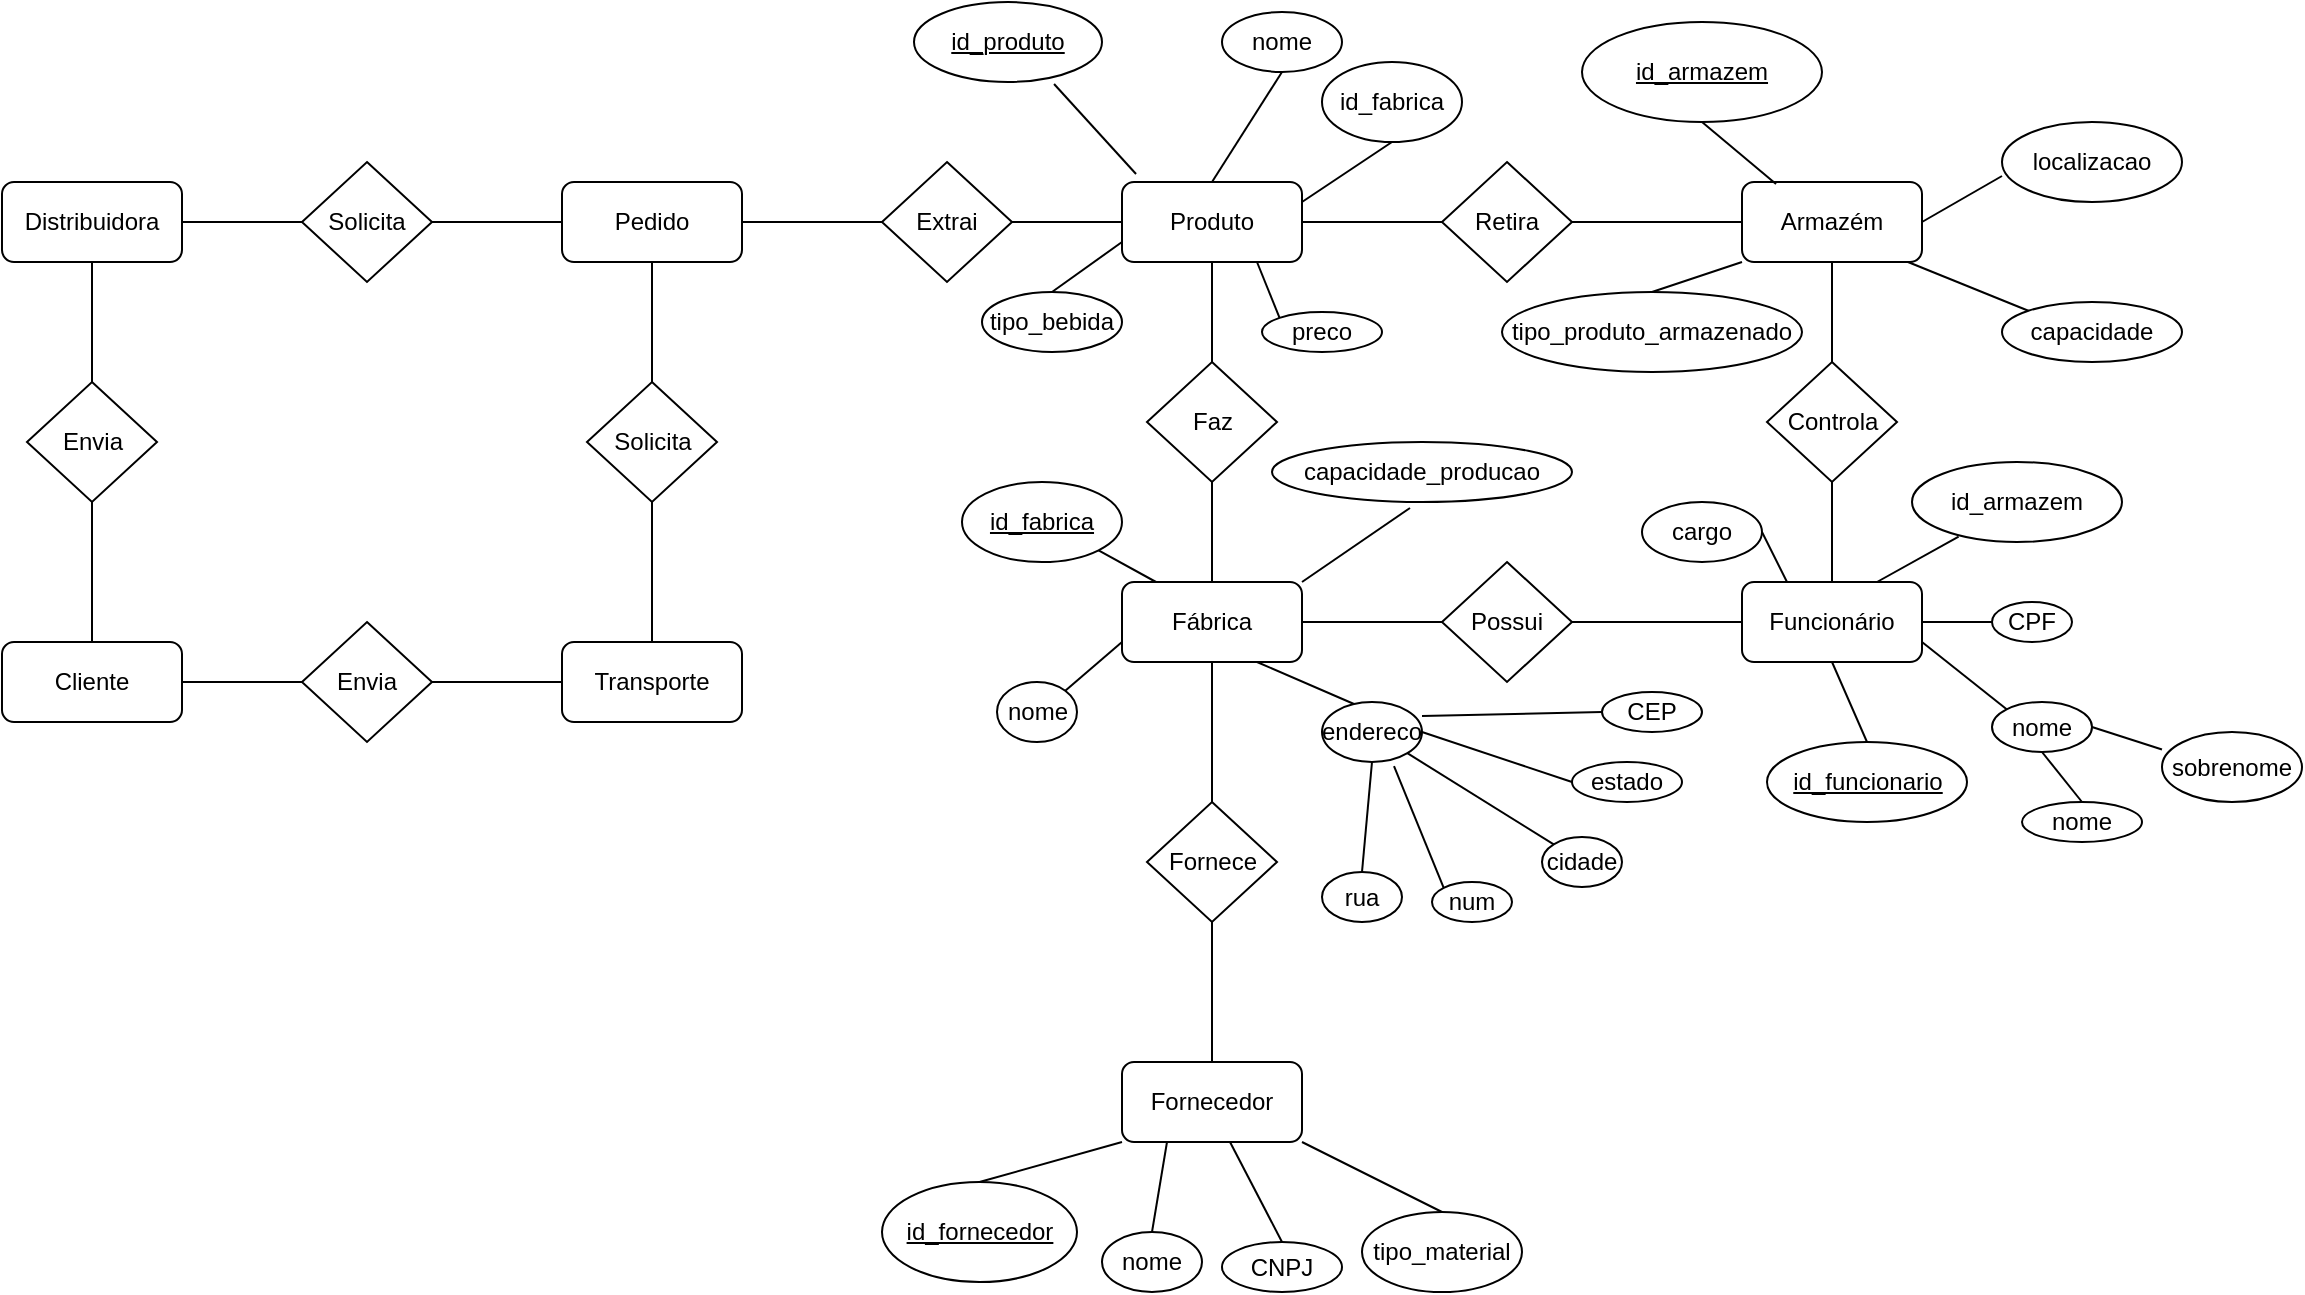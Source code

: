 <mxfile version="26.3.0">
  <diagram name="Página-1" id="OD57Y9_Z_m-zgy_F-Qcm">
    <mxGraphModel dx="2253" dy="777" grid="1" gridSize="10" guides="1" tooltips="1" connect="1" arrows="1" fold="1" page="1" pageScale="1" pageWidth="827" pageHeight="1169" math="0" shadow="0">
      <root>
        <mxCell id="0" />
        <mxCell id="1" parent="0" />
        <mxCell id="qahJuwpl1EwZPZ-2IfbC-1" value="Fornecedor" style="rounded=1;whiteSpace=wrap;html=1;" vertex="1" parent="1">
          <mxGeometry x="480" y="680" width="90" height="40" as="geometry" />
        </mxCell>
        <mxCell id="qahJuwpl1EwZPZ-2IfbC-2" value="" style="endArrow=none;html=1;rounded=0;exitX=0.5;exitY=0;exitDx=0;exitDy=0;entryX=0.5;entryY=1;entryDx=0;entryDy=0;" edge="1" parent="1" source="qahJuwpl1EwZPZ-2IfbC-1" target="qahJuwpl1EwZPZ-2IfbC-3">
          <mxGeometry width="50" height="50" relative="1" as="geometry">
            <mxPoint x="400" y="430" as="sourcePoint" />
            <mxPoint x="495" y="470" as="targetPoint" />
          </mxGeometry>
        </mxCell>
        <mxCell id="qahJuwpl1EwZPZ-2IfbC-3" value="Fornece" style="rhombus;whiteSpace=wrap;html=1;" vertex="1" parent="1">
          <mxGeometry x="492.5" y="550" width="65" height="60" as="geometry" />
        </mxCell>
        <mxCell id="qahJuwpl1EwZPZ-2IfbC-5" value="" style="endArrow=none;html=1;rounded=0;exitX=0.5;exitY=0;exitDx=0;exitDy=0;entryX=0.5;entryY=1;entryDx=0;entryDy=0;" edge="1" parent="1" source="qahJuwpl1EwZPZ-2IfbC-3" target="qahJuwpl1EwZPZ-2IfbC-10">
          <mxGeometry width="50" height="50" relative="1" as="geometry">
            <mxPoint x="400" y="520" as="sourcePoint" />
            <mxPoint x="523" y="450" as="targetPoint" />
          </mxGeometry>
        </mxCell>
        <mxCell id="qahJuwpl1EwZPZ-2IfbC-10" value="Fábrica" style="rounded=1;whiteSpace=wrap;html=1;" vertex="1" parent="1">
          <mxGeometry x="480" y="440" width="90" height="40" as="geometry" />
        </mxCell>
        <mxCell id="qahJuwpl1EwZPZ-2IfbC-11" value="Possui" style="rhombus;whiteSpace=wrap;html=1;" vertex="1" parent="1">
          <mxGeometry x="640" y="430" width="65" height="60" as="geometry" />
        </mxCell>
        <mxCell id="qahJuwpl1EwZPZ-2IfbC-15" value="" style="endArrow=none;html=1;rounded=0;exitX=0;exitY=0.5;exitDx=0;exitDy=0;entryX=1;entryY=0.5;entryDx=0;entryDy=0;" edge="1" parent="1" source="qahJuwpl1EwZPZ-2IfbC-11" target="qahJuwpl1EwZPZ-2IfbC-10">
          <mxGeometry width="50" height="50" relative="1" as="geometry">
            <mxPoint x="535" y="680" as="sourcePoint" />
            <mxPoint x="535" y="620" as="targetPoint" />
          </mxGeometry>
        </mxCell>
        <mxCell id="qahJuwpl1EwZPZ-2IfbC-18" value="Funcionário" style="rounded=1;whiteSpace=wrap;html=1;" vertex="1" parent="1">
          <mxGeometry x="790" y="440" width="90" height="40" as="geometry" />
        </mxCell>
        <mxCell id="qahJuwpl1EwZPZ-2IfbC-19" value="" style="endArrow=none;html=1;rounded=0;entryX=1;entryY=0.5;entryDx=0;entryDy=0;exitX=0;exitY=0.5;exitDx=0;exitDy=0;" edge="1" parent="1" source="qahJuwpl1EwZPZ-2IfbC-18" target="qahJuwpl1EwZPZ-2IfbC-11">
          <mxGeometry width="50" height="50" relative="1" as="geometry">
            <mxPoint x="780" y="460" as="sourcePoint" />
            <mxPoint x="535" y="490" as="targetPoint" />
          </mxGeometry>
        </mxCell>
        <mxCell id="qahJuwpl1EwZPZ-2IfbC-20" value="Controla" style="rhombus;whiteSpace=wrap;html=1;" vertex="1" parent="1">
          <mxGeometry x="802.5" y="330" width="65" height="60" as="geometry" />
        </mxCell>
        <mxCell id="qahJuwpl1EwZPZ-2IfbC-23" value="" style="endArrow=none;html=1;rounded=0;exitX=0.5;exitY=0;exitDx=0;exitDy=0;entryX=0.5;entryY=1;entryDx=0;entryDy=0;" edge="1" parent="1" source="qahJuwpl1EwZPZ-2IfbC-18" target="qahJuwpl1EwZPZ-2IfbC-20">
          <mxGeometry width="50" height="50" relative="1" as="geometry">
            <mxPoint x="400" y="440" as="sourcePoint" />
            <mxPoint x="450" y="390" as="targetPoint" />
          </mxGeometry>
        </mxCell>
        <mxCell id="qahJuwpl1EwZPZ-2IfbC-25" value="Faz" style="rhombus;whiteSpace=wrap;html=1;" vertex="1" parent="1">
          <mxGeometry x="492.5" y="330" width="65" height="60" as="geometry" />
        </mxCell>
        <mxCell id="qahJuwpl1EwZPZ-2IfbC-26" value="" style="endArrow=none;html=1;rounded=0;entryX=0.5;entryY=1;entryDx=0;entryDy=0;exitX=0.5;exitY=0;exitDx=0;exitDy=0;" edge="1" parent="1" source="qahJuwpl1EwZPZ-2IfbC-10" target="qahJuwpl1EwZPZ-2IfbC-25">
          <mxGeometry width="50" height="50" relative="1" as="geometry">
            <mxPoint x="400" y="440" as="sourcePoint" />
            <mxPoint x="450" y="390" as="targetPoint" />
          </mxGeometry>
        </mxCell>
        <mxCell id="qahJuwpl1EwZPZ-2IfbC-27" value="Armazém" style="rounded=1;whiteSpace=wrap;html=1;" vertex="1" parent="1">
          <mxGeometry x="790" y="240" width="90" height="40" as="geometry" />
        </mxCell>
        <mxCell id="qahJuwpl1EwZPZ-2IfbC-28" value="" style="endArrow=none;html=1;rounded=0;entryX=0.5;entryY=1;entryDx=0;entryDy=0;exitX=0.5;exitY=0;exitDx=0;exitDy=0;" edge="1" parent="1" source="qahJuwpl1EwZPZ-2IfbC-20" target="qahJuwpl1EwZPZ-2IfbC-27">
          <mxGeometry width="50" height="50" relative="1" as="geometry">
            <mxPoint x="400" y="440" as="sourcePoint" />
            <mxPoint x="450" y="390" as="targetPoint" />
          </mxGeometry>
        </mxCell>
        <mxCell id="qahJuwpl1EwZPZ-2IfbC-30" value="Retira" style="rhombus;whiteSpace=wrap;html=1;" vertex="1" parent="1">
          <mxGeometry x="640" y="230" width="65" height="60" as="geometry" />
        </mxCell>
        <mxCell id="qahJuwpl1EwZPZ-2IfbC-31" value="" style="endArrow=none;html=1;rounded=0;entryX=1;entryY=0.5;entryDx=0;entryDy=0;exitX=0;exitY=0.5;exitDx=0;exitDy=0;" edge="1" parent="1" source="qahJuwpl1EwZPZ-2IfbC-27" target="qahJuwpl1EwZPZ-2IfbC-30">
          <mxGeometry width="50" height="50" relative="1" as="geometry">
            <mxPoint x="400" y="440" as="sourcePoint" />
            <mxPoint x="450" y="390" as="targetPoint" />
          </mxGeometry>
        </mxCell>
        <mxCell id="qahJuwpl1EwZPZ-2IfbC-33" value="Produto" style="rounded=1;whiteSpace=wrap;html=1;" vertex="1" parent="1">
          <mxGeometry x="480" y="240" width="90" height="40" as="geometry" />
        </mxCell>
        <mxCell id="qahJuwpl1EwZPZ-2IfbC-34" value="" style="endArrow=none;html=1;rounded=0;entryX=1;entryY=0.5;entryDx=0;entryDy=0;exitX=0;exitY=0.5;exitDx=0;exitDy=0;" edge="1" parent="1" source="qahJuwpl1EwZPZ-2IfbC-30" target="qahJuwpl1EwZPZ-2IfbC-33">
          <mxGeometry width="50" height="50" relative="1" as="geometry">
            <mxPoint x="400" y="440" as="sourcePoint" />
            <mxPoint x="450" y="390" as="targetPoint" />
          </mxGeometry>
        </mxCell>
        <mxCell id="qahJuwpl1EwZPZ-2IfbC-35" value="" style="endArrow=none;html=1;rounded=0;entryX=0.5;entryY=1;entryDx=0;entryDy=0;exitX=0.5;exitY=0;exitDx=0;exitDy=0;" edge="1" parent="1" source="qahJuwpl1EwZPZ-2IfbC-25" target="qahJuwpl1EwZPZ-2IfbC-33">
          <mxGeometry width="50" height="50" relative="1" as="geometry">
            <mxPoint x="400" y="440" as="sourcePoint" />
            <mxPoint x="450" y="390" as="targetPoint" />
          </mxGeometry>
        </mxCell>
        <mxCell id="qahJuwpl1EwZPZ-2IfbC-36" value="Pedido" style="rounded=1;whiteSpace=wrap;html=1;" vertex="1" parent="1">
          <mxGeometry x="200" y="240" width="90" height="40" as="geometry" />
        </mxCell>
        <mxCell id="qahJuwpl1EwZPZ-2IfbC-37" value="Extrai" style="rhombus;whiteSpace=wrap;html=1;" vertex="1" parent="1">
          <mxGeometry x="360" y="230" width="65" height="60" as="geometry" />
        </mxCell>
        <mxCell id="qahJuwpl1EwZPZ-2IfbC-38" value="" style="endArrow=none;html=1;rounded=0;exitX=1;exitY=0.5;exitDx=0;exitDy=0;entryX=0;entryY=0.5;entryDx=0;entryDy=0;" edge="1" parent="1" source="qahJuwpl1EwZPZ-2IfbC-36" target="qahJuwpl1EwZPZ-2IfbC-37">
          <mxGeometry width="50" height="50" relative="1" as="geometry">
            <mxPoint x="400" y="440" as="sourcePoint" />
            <mxPoint x="450" y="390" as="targetPoint" />
          </mxGeometry>
        </mxCell>
        <mxCell id="qahJuwpl1EwZPZ-2IfbC-39" value="" style="endArrow=none;html=1;rounded=0;entryX=0;entryY=0.5;entryDx=0;entryDy=0;exitX=1;exitY=0.5;exitDx=0;exitDy=0;" edge="1" parent="1" source="qahJuwpl1EwZPZ-2IfbC-37" target="qahJuwpl1EwZPZ-2IfbC-33">
          <mxGeometry width="50" height="50" relative="1" as="geometry">
            <mxPoint x="400" y="440" as="sourcePoint" />
            <mxPoint x="450" y="390" as="targetPoint" />
          </mxGeometry>
        </mxCell>
        <mxCell id="qahJuwpl1EwZPZ-2IfbC-40" value="" style="endArrow=none;html=1;rounded=0;exitX=1;exitY=0.5;exitDx=0;exitDy=0;entryX=0;entryY=0.5;entryDx=0;entryDy=0;" edge="1" parent="1" source="qahJuwpl1EwZPZ-2IfbC-43" target="qahJuwpl1EwZPZ-2IfbC-36">
          <mxGeometry width="50" height="50" relative="1" as="geometry">
            <mxPoint x="400" y="440" as="sourcePoint" />
            <mxPoint x="450" y="390" as="targetPoint" />
          </mxGeometry>
        </mxCell>
        <mxCell id="qahJuwpl1EwZPZ-2IfbC-41" value="Distribuidora" style="rounded=1;whiteSpace=wrap;html=1;" vertex="1" parent="1">
          <mxGeometry x="-80" y="240" width="90" height="40" as="geometry" />
        </mxCell>
        <mxCell id="qahJuwpl1EwZPZ-2IfbC-43" value="Solicita" style="rhombus;whiteSpace=wrap;html=1;" vertex="1" parent="1">
          <mxGeometry x="70" y="230" width="65" height="60" as="geometry" />
        </mxCell>
        <mxCell id="qahJuwpl1EwZPZ-2IfbC-44" value="" style="endArrow=none;html=1;rounded=0;exitX=1;exitY=0.5;exitDx=0;exitDy=0;entryX=0;entryY=0.5;entryDx=0;entryDy=0;" edge="1" parent="1" source="qahJuwpl1EwZPZ-2IfbC-41" target="qahJuwpl1EwZPZ-2IfbC-43">
          <mxGeometry width="50" height="50" relative="1" as="geometry">
            <mxPoint x="400" y="440" as="sourcePoint" />
            <mxPoint x="450" y="390" as="targetPoint" />
          </mxGeometry>
        </mxCell>
        <mxCell id="qahJuwpl1EwZPZ-2IfbC-45" value="Envia" style="rhombus;whiteSpace=wrap;html=1;" vertex="1" parent="1">
          <mxGeometry x="-67.5" y="340" width="65" height="60" as="geometry" />
        </mxCell>
        <mxCell id="qahJuwpl1EwZPZ-2IfbC-46" value="" style="endArrow=none;html=1;rounded=0;exitX=0.5;exitY=1;exitDx=0;exitDy=0;entryX=0.5;entryY=0;entryDx=0;entryDy=0;" edge="1" parent="1" source="qahJuwpl1EwZPZ-2IfbC-41" target="qahJuwpl1EwZPZ-2IfbC-45">
          <mxGeometry width="50" height="50" relative="1" as="geometry">
            <mxPoint x="400" y="440" as="sourcePoint" />
            <mxPoint x="450" y="390" as="targetPoint" />
          </mxGeometry>
        </mxCell>
        <mxCell id="qahJuwpl1EwZPZ-2IfbC-47" value="Cliente" style="rounded=1;whiteSpace=wrap;html=1;" vertex="1" parent="1">
          <mxGeometry x="-80" y="470" width="90" height="40" as="geometry" />
        </mxCell>
        <mxCell id="qahJuwpl1EwZPZ-2IfbC-48" value="" style="endArrow=none;html=1;rounded=0;exitX=0.5;exitY=0;exitDx=0;exitDy=0;entryX=0.5;entryY=1;entryDx=0;entryDy=0;" edge="1" parent="1" source="qahJuwpl1EwZPZ-2IfbC-47" target="qahJuwpl1EwZPZ-2IfbC-45">
          <mxGeometry width="50" height="50" relative="1" as="geometry">
            <mxPoint x="400" y="440" as="sourcePoint" />
            <mxPoint x="450" y="390" as="targetPoint" />
          </mxGeometry>
        </mxCell>
        <mxCell id="qahJuwpl1EwZPZ-2IfbC-49" value="Transporte" style="rounded=1;whiteSpace=wrap;html=1;" vertex="1" parent="1">
          <mxGeometry x="200" y="470" width="90" height="40" as="geometry" />
        </mxCell>
        <mxCell id="qahJuwpl1EwZPZ-2IfbC-50" value="Solicita" style="rhombus;whiteSpace=wrap;html=1;" vertex="1" parent="1">
          <mxGeometry x="212.5" y="340" width="65" height="60" as="geometry" />
        </mxCell>
        <mxCell id="qahJuwpl1EwZPZ-2IfbC-51" value="Envia" style="rhombus;whiteSpace=wrap;html=1;" vertex="1" parent="1">
          <mxGeometry x="70" y="460" width="65" height="60" as="geometry" />
        </mxCell>
        <mxCell id="qahJuwpl1EwZPZ-2IfbC-52" value="" style="endArrow=none;html=1;rounded=0;exitX=0.5;exitY=1;exitDx=0;exitDy=0;entryX=0.5;entryY=0;entryDx=0;entryDy=0;" edge="1" parent="1" source="qahJuwpl1EwZPZ-2IfbC-36" target="qahJuwpl1EwZPZ-2IfbC-50">
          <mxGeometry width="50" height="50" relative="1" as="geometry">
            <mxPoint x="400" y="440" as="sourcePoint" />
            <mxPoint x="450" y="390" as="targetPoint" />
          </mxGeometry>
        </mxCell>
        <mxCell id="qahJuwpl1EwZPZ-2IfbC-53" value="" style="endArrow=none;html=1;rounded=0;exitX=0.5;exitY=1;exitDx=0;exitDy=0;entryX=0.5;entryY=0;entryDx=0;entryDy=0;" edge="1" parent="1" source="qahJuwpl1EwZPZ-2IfbC-50" target="qahJuwpl1EwZPZ-2IfbC-49">
          <mxGeometry width="50" height="50" relative="1" as="geometry">
            <mxPoint x="400" y="440" as="sourcePoint" />
            <mxPoint x="450" y="390" as="targetPoint" />
          </mxGeometry>
        </mxCell>
        <mxCell id="qahJuwpl1EwZPZ-2IfbC-54" value="" style="endArrow=none;html=1;rounded=0;exitX=1;exitY=0.5;exitDx=0;exitDy=0;entryX=0;entryY=0.5;entryDx=0;entryDy=0;" edge="1" parent="1" source="qahJuwpl1EwZPZ-2IfbC-47" target="qahJuwpl1EwZPZ-2IfbC-51">
          <mxGeometry width="50" height="50" relative="1" as="geometry">
            <mxPoint x="400" y="440" as="sourcePoint" />
            <mxPoint x="450" y="390" as="targetPoint" />
          </mxGeometry>
        </mxCell>
        <mxCell id="qahJuwpl1EwZPZ-2IfbC-55" value="" style="endArrow=none;html=1;rounded=0;exitX=1;exitY=0.5;exitDx=0;exitDy=0;entryX=0;entryY=0.5;entryDx=0;entryDy=0;" edge="1" parent="1" source="qahJuwpl1EwZPZ-2IfbC-51" target="qahJuwpl1EwZPZ-2IfbC-49">
          <mxGeometry width="50" height="50" relative="1" as="geometry">
            <mxPoint x="400" y="440" as="sourcePoint" />
            <mxPoint x="450" y="390" as="targetPoint" />
          </mxGeometry>
        </mxCell>
        <mxCell id="qahJuwpl1EwZPZ-2IfbC-56" value="id_fornecedor" style="ellipse;whiteSpace=wrap;html=1;align=center;fontStyle=4;" vertex="1" parent="1">
          <mxGeometry x="360" y="740" width="97.5" height="50" as="geometry" />
        </mxCell>
        <mxCell id="qahJuwpl1EwZPZ-2IfbC-57" value="" style="endArrow=none;html=1;rounded=0;entryX=0;entryY=1;entryDx=0;entryDy=0;exitX=0.5;exitY=0;exitDx=0;exitDy=0;" edge="1" parent="1" source="qahJuwpl1EwZPZ-2IfbC-56" target="qahJuwpl1EwZPZ-2IfbC-1">
          <mxGeometry width="50" height="50" relative="1" as="geometry">
            <mxPoint x="400" y="540" as="sourcePoint" />
            <mxPoint x="450" y="490" as="targetPoint" />
          </mxGeometry>
        </mxCell>
        <mxCell id="qahJuwpl1EwZPZ-2IfbC-61" value="nome" style="ellipse;whiteSpace=wrap;html=1;align=center;" vertex="1" parent="1">
          <mxGeometry x="470" y="765" width="50" height="30" as="geometry" />
        </mxCell>
        <mxCell id="qahJuwpl1EwZPZ-2IfbC-63" value="CNPJ" style="ellipse;whiteSpace=wrap;html=1;align=center;" vertex="1" parent="1">
          <mxGeometry x="530" y="770" width="60" height="25" as="geometry" />
        </mxCell>
        <mxCell id="qahJuwpl1EwZPZ-2IfbC-64" value="tipo_material" style="ellipse;whiteSpace=wrap;html=1;align=center;" vertex="1" parent="1">
          <mxGeometry x="600" y="755" width="80" height="40" as="geometry" />
        </mxCell>
        <mxCell id="qahJuwpl1EwZPZ-2IfbC-65" value="" style="endArrow=none;html=1;rounded=0;exitX=0.5;exitY=0;exitDx=0;exitDy=0;entryX=0.25;entryY=1;entryDx=0;entryDy=0;" edge="1" parent="1" source="qahJuwpl1EwZPZ-2IfbC-61" target="qahJuwpl1EwZPZ-2IfbC-1">
          <mxGeometry width="50" height="50" relative="1" as="geometry">
            <mxPoint x="400" y="640" as="sourcePoint" />
            <mxPoint x="450" y="590" as="targetPoint" />
          </mxGeometry>
        </mxCell>
        <mxCell id="qahJuwpl1EwZPZ-2IfbC-66" value="" style="endArrow=none;html=1;rounded=0;exitX=0.5;exitY=0;exitDx=0;exitDy=0;entryX=0.6;entryY=1;entryDx=0;entryDy=0;entryPerimeter=0;" edge="1" parent="1" source="qahJuwpl1EwZPZ-2IfbC-63" target="qahJuwpl1EwZPZ-2IfbC-1">
          <mxGeometry width="50" height="50" relative="1" as="geometry">
            <mxPoint x="400" y="640" as="sourcePoint" />
            <mxPoint x="450" y="590" as="targetPoint" />
          </mxGeometry>
        </mxCell>
        <mxCell id="qahJuwpl1EwZPZ-2IfbC-67" value="" style="endArrow=none;html=1;rounded=0;exitX=0.5;exitY=0;exitDx=0;exitDy=0;entryX=1;entryY=1;entryDx=0;entryDy=0;" edge="1" parent="1" source="qahJuwpl1EwZPZ-2IfbC-64" target="qahJuwpl1EwZPZ-2IfbC-1">
          <mxGeometry width="50" height="50" relative="1" as="geometry">
            <mxPoint x="400" y="640" as="sourcePoint" />
            <mxPoint x="450" y="590" as="targetPoint" />
          </mxGeometry>
        </mxCell>
        <mxCell id="qahJuwpl1EwZPZ-2IfbC-68" value="id_fabrica" style="ellipse;whiteSpace=wrap;html=1;align=center;fontStyle=4;" vertex="1" parent="1">
          <mxGeometry x="400" y="390" width="80" height="40" as="geometry" />
        </mxCell>
        <mxCell id="qahJuwpl1EwZPZ-2IfbC-69" value="nome" style="ellipse;whiteSpace=wrap;html=1;align=center;" vertex="1" parent="1">
          <mxGeometry x="417.5" y="490" width="40" height="30" as="geometry" />
        </mxCell>
        <mxCell id="qahJuwpl1EwZPZ-2IfbC-70" value="endereco" style="ellipse;whiteSpace=wrap;html=1;align=center;" vertex="1" parent="1">
          <mxGeometry x="580" y="500" width="50" height="30" as="geometry" />
        </mxCell>
        <mxCell id="qahJuwpl1EwZPZ-2IfbC-72" value="rua" style="ellipse;whiteSpace=wrap;html=1;align=center;" vertex="1" parent="1">
          <mxGeometry x="580" y="585" width="40" height="25" as="geometry" />
        </mxCell>
        <mxCell id="qahJuwpl1EwZPZ-2IfbC-73" value="num" style="ellipse;whiteSpace=wrap;html=1;align=center;" vertex="1" parent="1">
          <mxGeometry x="635" y="590" width="40" height="20" as="geometry" />
        </mxCell>
        <mxCell id="qahJuwpl1EwZPZ-2IfbC-74" value="cidade" style="ellipse;whiteSpace=wrap;html=1;align=center;" vertex="1" parent="1">
          <mxGeometry x="690" y="567.5" width="40" height="25" as="geometry" />
        </mxCell>
        <mxCell id="qahJuwpl1EwZPZ-2IfbC-76" value="estado" style="ellipse;whiteSpace=wrap;html=1;align=center;" vertex="1" parent="1">
          <mxGeometry x="705" y="530" width="55" height="20" as="geometry" />
        </mxCell>
        <mxCell id="qahJuwpl1EwZPZ-2IfbC-77" value="CEP" style="ellipse;whiteSpace=wrap;html=1;align=center;" vertex="1" parent="1">
          <mxGeometry x="720" y="495" width="50" height="20" as="geometry" />
        </mxCell>
        <mxCell id="qahJuwpl1EwZPZ-2IfbC-82" value="" style="endArrow=none;html=1;rounded=0;exitX=0;exitY=0.75;exitDx=0;exitDy=0;entryX=1;entryY=0;entryDx=0;entryDy=0;" edge="1" parent="1" source="qahJuwpl1EwZPZ-2IfbC-10" target="qahJuwpl1EwZPZ-2IfbC-69">
          <mxGeometry width="50" height="50" relative="1" as="geometry">
            <mxPoint x="400" y="540" as="sourcePoint" />
            <mxPoint x="450" y="490" as="targetPoint" />
          </mxGeometry>
        </mxCell>
        <mxCell id="qahJuwpl1EwZPZ-2IfbC-87" value="" style="endArrow=none;html=1;rounded=0;exitX=1;exitY=1;exitDx=0;exitDy=0;entryX=0.189;entryY=0;entryDx=0;entryDy=0;entryPerimeter=0;" edge="1" parent="1" source="qahJuwpl1EwZPZ-2IfbC-68" target="qahJuwpl1EwZPZ-2IfbC-10">
          <mxGeometry width="50" height="50" relative="1" as="geometry">
            <mxPoint x="550" y="430" as="sourcePoint" />
            <mxPoint x="600" y="380" as="targetPoint" />
          </mxGeometry>
        </mxCell>
        <mxCell id="qahJuwpl1EwZPZ-2IfbC-88" value="" style="endArrow=none;html=1;rounded=0;exitX=0.75;exitY=1;exitDx=0;exitDy=0;entryX=0.32;entryY=0.033;entryDx=0;entryDy=0;entryPerimeter=0;" edge="1" parent="1" source="qahJuwpl1EwZPZ-2IfbC-10" target="qahJuwpl1EwZPZ-2IfbC-70">
          <mxGeometry width="50" height="50" relative="1" as="geometry">
            <mxPoint x="580" y="570" as="sourcePoint" />
            <mxPoint x="580" y="500" as="targetPoint" />
          </mxGeometry>
        </mxCell>
        <mxCell id="qahJuwpl1EwZPZ-2IfbC-89" value="" style="endArrow=none;html=1;rounded=0;entryX=0.5;entryY=1;entryDx=0;entryDy=0;exitX=0.5;exitY=0;exitDx=0;exitDy=0;" edge="1" parent="1" source="qahJuwpl1EwZPZ-2IfbC-72" target="qahJuwpl1EwZPZ-2IfbC-70">
          <mxGeometry width="50" height="50" relative="1" as="geometry">
            <mxPoint x="600" y="560" as="sourcePoint" />
            <mxPoint x="630" y="520" as="targetPoint" />
          </mxGeometry>
        </mxCell>
        <mxCell id="qahJuwpl1EwZPZ-2IfbC-91" value="" style="endArrow=none;html=1;rounded=0;exitX=0;exitY=0;exitDx=0;exitDy=0;entryX=1;entryY=1;entryDx=0;entryDy=0;" edge="1" parent="1" source="qahJuwpl1EwZPZ-2IfbC-74" target="qahJuwpl1EwZPZ-2IfbC-70">
          <mxGeometry width="50" height="50" relative="1" as="geometry">
            <mxPoint x="400" y="540" as="sourcePoint" />
            <mxPoint x="450" y="490" as="targetPoint" />
          </mxGeometry>
        </mxCell>
        <mxCell id="qahJuwpl1EwZPZ-2IfbC-92" value="" style="endArrow=none;html=1;rounded=0;exitX=1;exitY=0.5;exitDx=0;exitDy=0;entryX=0;entryY=0.5;entryDx=0;entryDy=0;" edge="1" parent="1" source="qahJuwpl1EwZPZ-2IfbC-70" target="qahJuwpl1EwZPZ-2IfbC-76">
          <mxGeometry width="50" height="50" relative="1" as="geometry">
            <mxPoint x="750" y="650" as="sourcePoint" />
            <mxPoint x="800" y="600" as="targetPoint" />
          </mxGeometry>
        </mxCell>
        <mxCell id="qahJuwpl1EwZPZ-2IfbC-93" value="" style="endArrow=none;html=1;rounded=0;exitX=1;exitY=0.233;exitDx=0;exitDy=0;exitPerimeter=0;entryX=0;entryY=0.5;entryDx=0;entryDy=0;" edge="1" parent="1" source="qahJuwpl1EwZPZ-2IfbC-70" target="qahJuwpl1EwZPZ-2IfbC-77">
          <mxGeometry width="50" height="50" relative="1" as="geometry">
            <mxPoint x="820" y="630" as="sourcePoint" />
            <mxPoint x="870" y="580" as="targetPoint" />
          </mxGeometry>
        </mxCell>
        <mxCell id="qahJuwpl1EwZPZ-2IfbC-94" value="" style="endArrow=none;html=1;rounded=0;exitX=0.72;exitY=1.067;exitDx=0;exitDy=0;exitPerimeter=0;entryX=0;entryY=0;entryDx=0;entryDy=0;" edge="1" parent="1" source="qahJuwpl1EwZPZ-2IfbC-70" target="qahJuwpl1EwZPZ-2IfbC-73">
          <mxGeometry width="50" height="50" relative="1" as="geometry">
            <mxPoint x="740" y="730" as="sourcePoint" />
            <mxPoint x="790" y="680" as="targetPoint" />
          </mxGeometry>
        </mxCell>
        <mxCell id="qahJuwpl1EwZPZ-2IfbC-96" value="capacidade_producao" style="ellipse;whiteSpace=wrap;html=1;align=center;" vertex="1" parent="1">
          <mxGeometry x="555" y="370" width="150" height="30" as="geometry" />
        </mxCell>
        <mxCell id="qahJuwpl1EwZPZ-2IfbC-97" value="" style="endArrow=none;html=1;rounded=0;entryX=0.46;entryY=1.1;entryDx=0;entryDy=0;entryPerimeter=0;exitX=1;exitY=0;exitDx=0;exitDy=0;" edge="1" parent="1" source="qahJuwpl1EwZPZ-2IfbC-10" target="qahJuwpl1EwZPZ-2IfbC-96">
          <mxGeometry width="50" height="50" relative="1" as="geometry">
            <mxPoint x="410" y="590" as="sourcePoint" />
            <mxPoint x="460" y="540" as="targetPoint" />
          </mxGeometry>
        </mxCell>
        <mxCell id="qahJuwpl1EwZPZ-2IfbC-99" value="nome" style="ellipse;whiteSpace=wrap;html=1;align=center;" vertex="1" parent="1">
          <mxGeometry x="915" y="500" width="50" height="25" as="geometry" />
        </mxCell>
        <mxCell id="qahJuwpl1EwZPZ-2IfbC-100" value="cargo" style="ellipse;whiteSpace=wrap;html=1;align=center;" vertex="1" parent="1">
          <mxGeometry x="740" y="400" width="60" height="30" as="geometry" />
        </mxCell>
        <mxCell id="qahJuwpl1EwZPZ-2IfbC-102" value="CPF" style="ellipse;whiteSpace=wrap;html=1;align=center;" vertex="1" parent="1">
          <mxGeometry x="915" y="450" width="40" height="20" as="geometry" />
        </mxCell>
        <mxCell id="qahJuwpl1EwZPZ-2IfbC-103" value="id_armazem" style="ellipse;whiteSpace=wrap;html=1;align=center;" vertex="1" parent="1">
          <mxGeometry x="875" y="380" width="105" height="40" as="geometry" />
        </mxCell>
        <mxCell id="qahJuwpl1EwZPZ-2IfbC-104" value="" style="endArrow=none;html=1;rounded=0;exitX=0.5;exitY=0;exitDx=0;exitDy=0;entryX=0.5;entryY=1;entryDx=0;entryDy=0;" edge="1" parent="1" source="qahJuwpl1EwZPZ-2IfbC-119" target="qahJuwpl1EwZPZ-2IfbC-18">
          <mxGeometry width="50" height="50" relative="1" as="geometry">
            <mxPoint x="846.99" y="513" as="sourcePoint" />
            <mxPoint x="820" y="500" as="targetPoint" />
          </mxGeometry>
        </mxCell>
        <mxCell id="qahJuwpl1EwZPZ-2IfbC-105" value="" style="endArrow=none;html=1;rounded=0;exitX=1;exitY=0.5;exitDx=0;exitDy=0;entryX=0;entryY=0.5;entryDx=0;entryDy=0;" edge="1" parent="1" source="qahJuwpl1EwZPZ-2IfbC-18" target="qahJuwpl1EwZPZ-2IfbC-102">
          <mxGeometry width="50" height="50" relative="1" as="geometry">
            <mxPoint x="920" y="620" as="sourcePoint" />
            <mxPoint x="970" y="570" as="targetPoint" />
          </mxGeometry>
        </mxCell>
        <mxCell id="qahJuwpl1EwZPZ-2IfbC-106" value="" style="endArrow=none;html=1;rounded=0;exitX=1;exitY=0.5;exitDx=0;exitDy=0;entryX=0.25;entryY=0;entryDx=0;entryDy=0;" edge="1" parent="1" source="qahJuwpl1EwZPZ-2IfbC-100" target="qahJuwpl1EwZPZ-2IfbC-18">
          <mxGeometry width="50" height="50" relative="1" as="geometry">
            <mxPoint x="870" y="620" as="sourcePoint" />
            <mxPoint x="920" y="570" as="targetPoint" />
          </mxGeometry>
        </mxCell>
        <mxCell id="qahJuwpl1EwZPZ-2IfbC-107" value="" style="endArrow=none;html=1;rounded=0;exitX=0.75;exitY=0;exitDx=0;exitDy=0;entryX=0.222;entryY=0.933;entryDx=0;entryDy=0;entryPerimeter=0;" edge="1" parent="1" source="qahJuwpl1EwZPZ-2IfbC-18" target="qahJuwpl1EwZPZ-2IfbC-103">
          <mxGeometry width="50" height="50" relative="1" as="geometry">
            <mxPoint x="870" y="620" as="sourcePoint" />
            <mxPoint x="920" y="570" as="targetPoint" />
          </mxGeometry>
        </mxCell>
        <mxCell id="qahJuwpl1EwZPZ-2IfbC-108" value="" style="endArrow=none;html=1;rounded=0;exitX=1;exitY=0.75;exitDx=0;exitDy=0;entryX=0;entryY=0;entryDx=0;entryDy=0;" edge="1" parent="1" source="qahJuwpl1EwZPZ-2IfbC-18" target="qahJuwpl1EwZPZ-2IfbC-99">
          <mxGeometry width="50" height="50" relative="1" as="geometry">
            <mxPoint x="920" y="610" as="sourcePoint" />
            <mxPoint x="970" y="560" as="targetPoint" />
          </mxGeometry>
        </mxCell>
        <mxCell id="qahJuwpl1EwZPZ-2IfbC-109" value="nome" style="ellipse;whiteSpace=wrap;html=1;align=center;" vertex="1" parent="1">
          <mxGeometry x="930" y="550" width="60" height="20" as="geometry" />
        </mxCell>
        <mxCell id="qahJuwpl1EwZPZ-2IfbC-110" value="sobrenome" style="ellipse;whiteSpace=wrap;html=1;align=center;" vertex="1" parent="1">
          <mxGeometry x="1000" y="515" width="70" height="35" as="geometry" />
        </mxCell>
        <mxCell id="qahJuwpl1EwZPZ-2IfbC-111" value="" style="endArrow=none;html=1;rounded=0;entryX=0;entryY=0.25;entryDx=0;entryDy=0;entryPerimeter=0;exitX=1;exitY=0.5;exitDx=0;exitDy=0;" edge="1" parent="1" source="qahJuwpl1EwZPZ-2IfbC-99" target="qahJuwpl1EwZPZ-2IfbC-110">
          <mxGeometry width="50" height="50" relative="1" as="geometry">
            <mxPoint x="970" y="530" as="sourcePoint" />
            <mxPoint x="1070" y="600" as="targetPoint" />
          </mxGeometry>
        </mxCell>
        <mxCell id="qahJuwpl1EwZPZ-2IfbC-112" value="" style="endArrow=none;html=1;rounded=0;exitX=0.5;exitY=1;exitDx=0;exitDy=0;entryX=0.5;entryY=0;entryDx=0;entryDy=0;" edge="1" parent="1" source="qahJuwpl1EwZPZ-2IfbC-99" target="qahJuwpl1EwZPZ-2IfbC-109">
          <mxGeometry width="50" height="50" relative="1" as="geometry">
            <mxPoint x="990" y="660" as="sourcePoint" />
            <mxPoint x="1040" y="610" as="targetPoint" />
          </mxGeometry>
        </mxCell>
        <mxCell id="qahJuwpl1EwZPZ-2IfbC-113" value="localizacao" style="ellipse;whiteSpace=wrap;html=1;align=center;" vertex="1" parent="1">
          <mxGeometry x="920" y="210" width="90" height="40" as="geometry" />
        </mxCell>
        <mxCell id="qahJuwpl1EwZPZ-2IfbC-115" value="capacidade" style="ellipse;whiteSpace=wrap;html=1;align=center;" vertex="1" parent="1">
          <mxGeometry x="920" y="300" width="90" height="30" as="geometry" />
        </mxCell>
        <mxCell id="qahJuwpl1EwZPZ-2IfbC-116" value="tipo_produto_armazenado" style="ellipse;whiteSpace=wrap;html=1;align=center;" vertex="1" parent="1">
          <mxGeometry x="670" y="295" width="150" height="40" as="geometry" />
        </mxCell>
        <mxCell id="qahJuwpl1EwZPZ-2IfbC-117" value="id_armazem" style="ellipse;whiteSpace=wrap;html=1;align=center;fontStyle=4;" vertex="1" parent="1">
          <mxGeometry x="710" y="160" width="120" height="50" as="geometry" />
        </mxCell>
        <mxCell id="qahJuwpl1EwZPZ-2IfbC-118" value="" style="endArrow=none;html=1;rounded=0;exitX=0.5;exitY=1;exitDx=0;exitDy=0;entryX=0.189;entryY=0.025;entryDx=0;entryDy=0;entryPerimeter=0;" edge="1" parent="1" source="qahJuwpl1EwZPZ-2IfbC-117" target="qahJuwpl1EwZPZ-2IfbC-27">
          <mxGeometry width="50" height="50" relative="1" as="geometry">
            <mxPoint x="930" y="660" as="sourcePoint" />
            <mxPoint x="980" y="610" as="targetPoint" />
          </mxGeometry>
        </mxCell>
        <mxCell id="qahJuwpl1EwZPZ-2IfbC-119" value="id_funcionario" style="ellipse;whiteSpace=wrap;html=1;align=center;fontStyle=4;" vertex="1" parent="1">
          <mxGeometry x="802.5" y="520" width="100" height="40" as="geometry" />
        </mxCell>
        <mxCell id="qahJuwpl1EwZPZ-2IfbC-121" value="" style="endArrow=none;html=1;rounded=0;exitX=1;exitY=0.5;exitDx=0;exitDy=0;entryX=0;entryY=0.675;entryDx=0;entryDy=0;entryPerimeter=0;" edge="1" parent="1" source="qahJuwpl1EwZPZ-2IfbC-27" target="qahJuwpl1EwZPZ-2IfbC-113">
          <mxGeometry width="50" height="50" relative="1" as="geometry">
            <mxPoint x="850" y="640" as="sourcePoint" />
            <mxPoint x="900" y="590" as="targetPoint" />
          </mxGeometry>
        </mxCell>
        <mxCell id="qahJuwpl1EwZPZ-2IfbC-122" value="" style="endArrow=none;html=1;rounded=0;exitX=0.922;exitY=1;exitDx=0;exitDy=0;exitPerimeter=0;entryX=0;entryY=0;entryDx=0;entryDy=0;" edge="1" parent="1" source="qahJuwpl1EwZPZ-2IfbC-27" target="qahJuwpl1EwZPZ-2IfbC-115">
          <mxGeometry width="50" height="50" relative="1" as="geometry">
            <mxPoint x="960" y="740" as="sourcePoint" />
            <mxPoint x="1010" y="690" as="targetPoint" />
          </mxGeometry>
        </mxCell>
        <mxCell id="qahJuwpl1EwZPZ-2IfbC-123" value="" style="endArrow=none;html=1;rounded=0;entryX=0.5;entryY=0;entryDx=0;entryDy=0;exitX=0;exitY=1;exitDx=0;exitDy=0;" edge="1" parent="1" source="qahJuwpl1EwZPZ-2IfbC-27" target="qahJuwpl1EwZPZ-2IfbC-116">
          <mxGeometry width="50" height="50" relative="1" as="geometry">
            <mxPoint x="770" y="690" as="sourcePoint" />
            <mxPoint x="820" y="640" as="targetPoint" />
          </mxGeometry>
        </mxCell>
        <mxCell id="qahJuwpl1EwZPZ-2IfbC-127" value="id_produto" style="ellipse;whiteSpace=wrap;html=1;align=center;fontStyle=4;" vertex="1" parent="1">
          <mxGeometry x="376" y="150" width="94" height="40" as="geometry" />
        </mxCell>
        <mxCell id="qahJuwpl1EwZPZ-2IfbC-128" value="nome" style="ellipse;whiteSpace=wrap;html=1;align=center;" vertex="1" parent="1">
          <mxGeometry x="530" y="155" width="60" height="30" as="geometry" />
        </mxCell>
        <mxCell id="qahJuwpl1EwZPZ-2IfbC-130" value="tipo_bebida" style="ellipse;whiteSpace=wrap;html=1;align=center;" vertex="1" parent="1">
          <mxGeometry x="410" y="295" width="70" height="30" as="geometry" />
        </mxCell>
        <mxCell id="qahJuwpl1EwZPZ-2IfbC-131" value="preco" style="ellipse;whiteSpace=wrap;html=1;align=center;" vertex="1" parent="1">
          <mxGeometry x="550" y="305" width="60" height="20" as="geometry" />
        </mxCell>
        <mxCell id="qahJuwpl1EwZPZ-2IfbC-132" value="id_fabrica" style="ellipse;whiteSpace=wrap;html=1;align=center;" vertex="1" parent="1">
          <mxGeometry x="580" y="180" width="70" height="40" as="geometry" />
        </mxCell>
        <mxCell id="qahJuwpl1EwZPZ-2IfbC-133" style="edgeStyle=orthogonalEdgeStyle;rounded=0;orthogonalLoop=1;jettySize=auto;html=1;exitX=1;exitY=1;exitDx=0;exitDy=0;entryX=1;entryY=1;entryDx=0;entryDy=0;" edge="1" parent="1" source="qahJuwpl1EwZPZ-2IfbC-130" target="qahJuwpl1EwZPZ-2IfbC-130">
          <mxGeometry relative="1" as="geometry" />
        </mxCell>
        <mxCell id="qahJuwpl1EwZPZ-2IfbC-135" value="" style="endArrow=none;html=1;rounded=0;exitX=0;exitY=0.75;exitDx=0;exitDy=0;entryX=0.5;entryY=0;entryDx=0;entryDy=0;" edge="1" parent="1" source="qahJuwpl1EwZPZ-2IfbC-33" target="qahJuwpl1EwZPZ-2IfbC-130">
          <mxGeometry width="50" height="50" relative="1" as="geometry">
            <mxPoint x="350" y="390" as="sourcePoint" />
            <mxPoint x="400" y="340" as="targetPoint" />
          </mxGeometry>
        </mxCell>
        <mxCell id="qahJuwpl1EwZPZ-2IfbC-136" value="" style="endArrow=none;html=1;rounded=0;exitX=0.75;exitY=1;exitDx=0;exitDy=0;entryX=0;entryY=0;entryDx=0;entryDy=0;" edge="1" parent="1" source="qahJuwpl1EwZPZ-2IfbC-33" target="qahJuwpl1EwZPZ-2IfbC-131">
          <mxGeometry width="50" height="50" relative="1" as="geometry">
            <mxPoint x="600" y="320" as="sourcePoint" />
            <mxPoint x="650" y="270" as="targetPoint" />
          </mxGeometry>
        </mxCell>
        <mxCell id="qahJuwpl1EwZPZ-2IfbC-137" value="" style="endArrow=none;html=1;rounded=0;exitX=0.745;exitY=1.025;exitDx=0;exitDy=0;exitPerimeter=0;entryX=0.078;entryY=-0.1;entryDx=0;entryDy=0;entryPerimeter=0;" edge="1" parent="1" source="qahJuwpl1EwZPZ-2IfbC-127" target="qahJuwpl1EwZPZ-2IfbC-33">
          <mxGeometry width="50" height="50" relative="1" as="geometry">
            <mxPoint x="330" y="430" as="sourcePoint" />
            <mxPoint x="380" y="380" as="targetPoint" />
          </mxGeometry>
        </mxCell>
        <mxCell id="qahJuwpl1EwZPZ-2IfbC-138" value="" style="endArrow=none;html=1;rounded=0;exitX=0.5;exitY=1;exitDx=0;exitDy=0;entryX=0.5;entryY=0;entryDx=0;entryDy=0;" edge="1" parent="1" source="qahJuwpl1EwZPZ-2IfbC-128" target="qahJuwpl1EwZPZ-2IfbC-33">
          <mxGeometry width="50" height="50" relative="1" as="geometry">
            <mxPoint x="330" y="470" as="sourcePoint" />
            <mxPoint x="380" y="420" as="targetPoint" />
          </mxGeometry>
        </mxCell>
        <mxCell id="qahJuwpl1EwZPZ-2IfbC-140" value="" style="endArrow=none;html=1;rounded=0;exitX=0.5;exitY=1;exitDx=0;exitDy=0;entryX=1;entryY=0.25;entryDx=0;entryDy=0;" edge="1" parent="1" source="qahJuwpl1EwZPZ-2IfbC-132" target="qahJuwpl1EwZPZ-2IfbC-33">
          <mxGeometry width="50" height="50" relative="1" as="geometry">
            <mxPoint x="300" y="510" as="sourcePoint" />
            <mxPoint x="350" y="460" as="targetPoint" />
          </mxGeometry>
        </mxCell>
      </root>
    </mxGraphModel>
  </diagram>
</mxfile>

